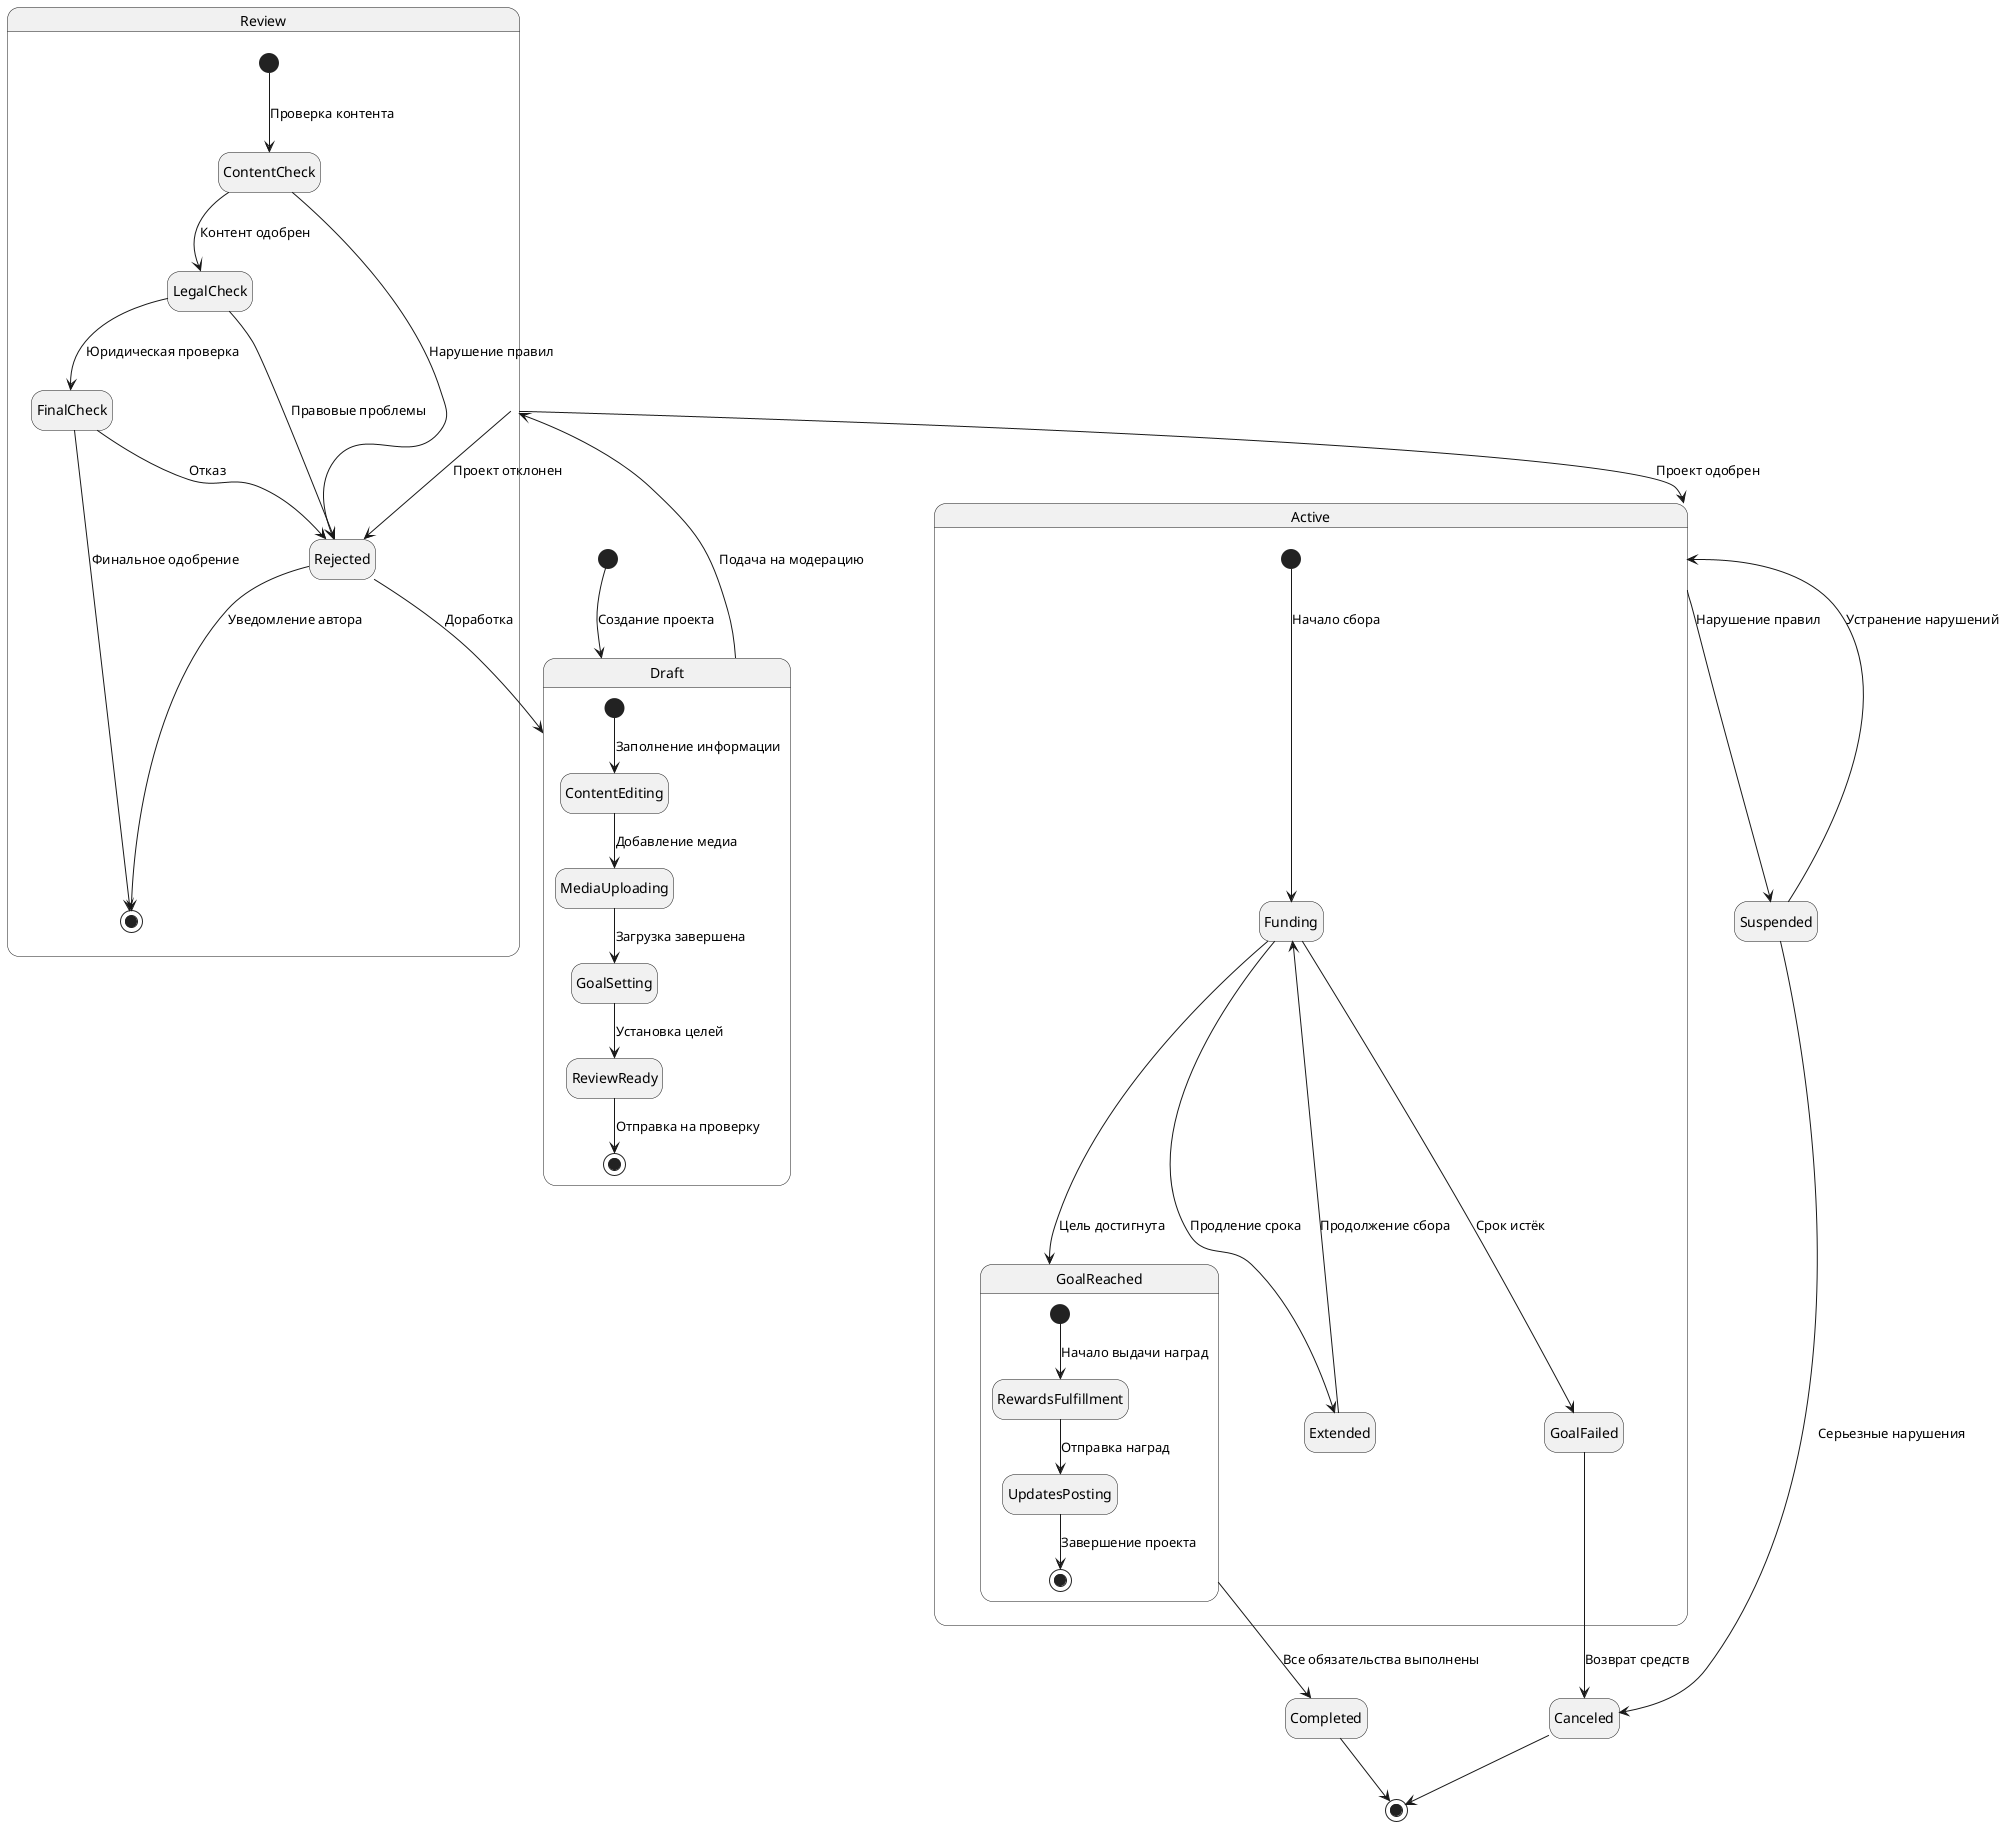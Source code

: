 @startuml
top to bottom direction
hide empty description
skinparam nodesep 65

[*] --> Draft : Создание проекта

state Draft {
  [*] --> ContentEditing : Заполнение информации
  ContentEditing --> MediaUploading : Добавление медиа
  MediaUploading --> GoalSetting : Загрузка завершена
  GoalSetting --> ReviewReady : Установка целей
  ReviewReady --> [*] : Отправка на проверку
}

Draft --> Review : Подача на модерацию

state Review {
  [*] --> ContentCheck : Проверка контента
  ContentCheck --> LegalCheck : Контент одобрен
  LegalCheck --> FinalCheck : Юридическая проверка
  ContentCheck --> Rejected : Нарушение правил
  LegalCheck --> Rejected : Правовые проблемы
  FinalCheck --> [*] : Финальное одобрение
  FinalCheck --> Rejected : Отказ
  Rejected --> [*] : Уведомление автора
}

Review --> Active : Проект одобрен
Review --> Rejected : Проект отклонен
Rejected --> Draft : Доработка

state Active {
  [*] --> Funding : Начало сбора
  Funding --> Extended : Продление срока
  Extended --> Funding : Продолжение сбора
  Funding --> GoalReached : Цель достигнута
  Funding --> GoalFailed : Срок истёк
}

Active --> Suspended : Нарушение правил
Suspended --> Active : Устранение нарушений
Suspended --> Canceled : Серьезные нарушения

state GoalReached {
  [*] --> RewardsFulfillment : Начало выдачи наград
  RewardsFulfillment --> UpdatesPosting : Отправка наград
  UpdatesPosting --> [*] : Завершение проекта
}

GoalReached --> Completed : Все обязательства выполнены
GoalFailed --> Canceled : Возврат средств
Canceled --> [*]
Completed --> [*]

@enduml
